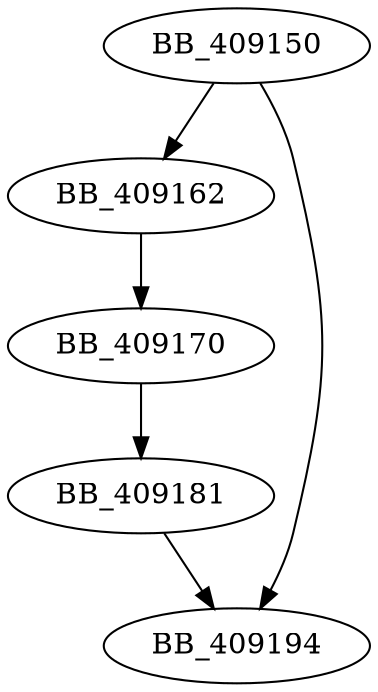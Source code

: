 DiGraph __unwind_handler{
BB_409150->BB_409162
BB_409150->BB_409194
BB_409162->BB_409170
BB_409170->BB_409181
BB_409181->BB_409194
}
